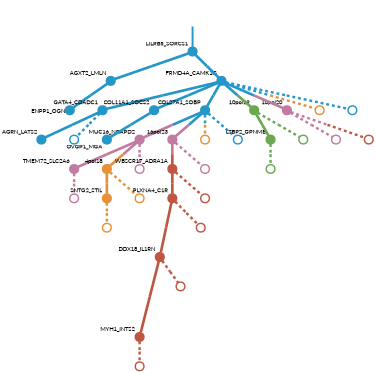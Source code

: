strict digraph  {
graph[splines=false]; nodesep=0.7; rankdir=TB; ranksep=0.6; forcelabels=true; dpi=600; size=2.5;
0 [color="#2496c8ff", fillcolor="#2496c8ff", fixedsize=true, fontname=Lato, fontsize="12pt", height="0.25", label="", penwidth=3, shape=circle, style=filled, xlabel=LILRB5_SORCS1];
7 [color="#2496c8ff", fillcolor="#2496c8ff", fixedsize=true, fontname=Lato, fontsize="12pt", height="0.25", label="", penwidth=3, shape=circle, style=filled, xlabel=AGXT2_LMLN];
10 [color="#2496c8ff", fillcolor="#2496c8ff", fixedsize=true, fontname=Lato, fontsize="12pt", height="0.25", label="", penwidth=3, shape=circle, style=filled, xlabel=FRMD4A_CAMK1G];
1 [color="#be5742ff", fillcolor="#be5742ff", fixedsize=true, fontname=Lato, fontsize="12pt", height="0.25", label="", penwidth=3, shape=circle, style=filled, xlabel=MYH1_INTS2];
31 [color="#be5742ff", fillcolor="#be5742ff", fixedsize=true, fontname=Lato, fontsize="12pt", height="0.25", label="", penwidth=3, shape=circle, style=solid, xlabel=""];
2 [color="#be5742ff", fillcolor="#be5742ff", fixedsize=true, fontname=Lato, fontsize="12pt", height="0.25", label="", penwidth=3, shape=circle, style=filled, xlabel=DDX18_IL1RN];
32 [color="#be5742ff", fillcolor="#be5742ff", fixedsize=true, fontname=Lato, fontsize="12pt", height="0.25", label="", penwidth=3, shape=circle, style=solid, xlabel=""];
3 [color="#2496c8ff", fillcolor="#2496c8ff", fixedsize=true, fontname=Lato, fontsize="12pt", height="0.25", label="", penwidth=3, shape=circle, style=filled, xlabel=GATA4_CDADC1];
14 [color="#2496c8ff", fillcolor="#2496c8ff", fixedsize=true, fontname=Lato, fontsize="12pt", height="0.25", label="", penwidth=3, shape=circle, style=filled, xlabel=AGRN_LATS2];
36 [color="#2496c8ff", fillcolor="#2496c8ff", fixedsize=true, fontname=Lato, fontsize="12pt", height="0.25", label="", penwidth=3, shape=circle, style=solid, xlabel=""];
4 [color="#c27ba0ff", fillcolor="#c27ba0ff", fixedsize=true, fontname=Lato, fontsize="12pt", height="0.25", label="", penwidth=3, shape=circle, style=filled, xlabel=MUC16_NCAPD2];
8 [color="#c27ba0ff", fillcolor="#c27ba0ff", fixedsize=true, fontname=Lato, fontsize="12pt", height="0.25", label="", penwidth=3, shape=circle, style=filled, xlabel=TMEM72_SLC2A6];
17 [color="#e69138ff", fillcolor="#e69138ff", fixedsize=true, fontname=Lato, fontsize="12pt", height="0.25", label="", penwidth=3, shape=circle, style=filled, xlabel="4pol18"];
23 [color="#c27ba0ff", fillcolor="#c27ba0ff", fixedsize=true, fontname=Lato, fontsize="12pt", height="0.25", label="", penwidth=3, shape=circle, style=solid, xlabel=""];
5 [color="#2496c8ff", fillcolor="#2496c8ff", fixedsize=true, fontname=Lato, fontsize="12pt", height="0.25", label="", penwidth=3, shape=circle, style=filled, xlabel=ENPP1_OGN];
24 [color="#c27ba0ff", fillcolor="#c27ba0ff", fixedsize=true, fontname=Lato, fontsize="12pt", height="0.25", label="", penwidth=3, shape=circle, style=solid, xlabel=""];
9 [color="#2496c8ff", fillcolor="#2496c8ff", fixedsize=true, fontname=Lato, fontsize="12pt", height="0.25", label="", penwidth=3, shape=circle, style=filled, xlabel=COL11A1_SOCS2];
6 [color="#2496c8ff", fillcolor="#2496c8ff", fixedsize=true, fontname=Lato, fontsize="12pt", height="0.25", label="", penwidth=3, shape=circle, style=filled, xlabel=OVGP1_MGA];
16 [color="#2496c8ff", fillcolor="#2496c8ff", fixedsize=true, fontname=Lato, fontsize="12pt", height="0.25", label="", penwidth=3, shape=circle, style=filled, xlabel=COL27A1_SOBP];
18 [color="#6aa84fff", fillcolor="#6aa84fff", fixedsize=true, fontname=Lato, fontsize="12pt", height="0.25", label="", penwidth=3, shape=circle, style=filled, xlabel="10pol19"];
19 [color="#c27ba0ff", fillcolor="#c27ba0ff", fixedsize=true, fontname=Lato, fontsize="12pt", height="0.25", label="", penwidth=3, shape=circle, style=filled, xlabel="10pol20"];
28 [color="#e69138ff", fillcolor="#e69138ff", fixedsize=true, fontname=Lato, fontsize="12pt", height="0.25", label="", penwidth=3, shape=circle, style=solid, xlabel=""];
37 [color="#2496c8ff", fillcolor="#2496c8ff", fixedsize=true, fontname=Lato, fontsize="12pt", height="0.25", label="", penwidth=3, shape=circle, style=solid, xlabel=""];
11 [color="#6aa84fff", fillcolor="#6aa84fff", fixedsize=true, fontname=Lato, fontsize="12pt", height="0.25", label="", penwidth=3, shape=circle, style=filled, xlabel=LTBP2_GPNMB];
22 [color="#6aa84fff", fillcolor="#6aa84fff", fixedsize=true, fontname=Lato, fontsize="12pt", height="0.25", label="", penwidth=3, shape=circle, style=solid, xlabel=""];
12 [color="#be5742ff", fillcolor="#be5742ff", fixedsize=true, fontname=Lato, fontsize="12pt", height="0.25", label="", penwidth=3, shape=circle, style=filled, xlabel=PLXNA4_C1R];
34 [color="#be5742ff", fillcolor="#be5742ff", fixedsize=true, fontname=Lato, fontsize="12pt", height="0.25", label="", penwidth=3, shape=circle, style=solid, xlabel=""];
13 [color="#e69138ff", fillcolor="#e69138ff", fixedsize=true, fontname=Lato, fontsize="12pt", height="0.25", label="", penwidth=3, shape=circle, style=filled, xlabel=SNTG2_STIL];
29 [color="#e69138ff", fillcolor="#e69138ff", fixedsize=true, fontname=Lato, fontsize="12pt", height="0.25", label="", penwidth=3, shape=circle, style=solid, xlabel=""];
15 [color="#be5742ff", fillcolor="#be5742ff", fixedsize=true, fontname=Lato, fontsize="12pt", height="0.25", label="", penwidth=3, shape=circle, style=filled, xlabel=WBSCR17_ADRA1A];
35 [color="#be5742ff", fillcolor="#be5742ff", fixedsize=true, fontname=Lato, fontsize="12pt", height="0.25", label="", penwidth=3, shape=circle, style=solid, xlabel=""];
20 [color="#c27ba0ff", fillcolor="#c27ba0ff", fixedsize=true, fontname=Lato, fontsize="12pt", height="0.25", label="", penwidth=3, shape=circle, style=filled, xlabel="16pol23"];
30 [color="#e69138ff", fillcolor="#e69138ff", fixedsize=true, fontname=Lato, fontsize="12pt", height="0.25", label="", penwidth=3, shape=circle, style=solid, xlabel=""];
38 [color="#2496c8ff", fillcolor="#2496c8ff", fixedsize=true, fontname=Lato, fontsize="12pt", height="0.25", label="", penwidth=3, shape=circle, style=solid, xlabel=""];
27 [color="#e69138ff", fillcolor="#e69138ff", fixedsize=true, fontname=Lato, fontsize="12pt", height="0.25", label="", penwidth=3, shape=circle, style=solid, xlabel=""];
21 [color="#6aa84fff", fillcolor="#6aa84fff", fixedsize=true, fontname=Lato, fontsize="12pt", height="0.25", label="", penwidth=3, shape=circle, style=solid, xlabel=""];
25 [color="#c27ba0ff", fillcolor="#c27ba0ff", fixedsize=true, fontname=Lato, fontsize="12pt", height="0.25", label="", penwidth=3, shape=circle, style=solid, xlabel=""];
33 [color="#be5742ff", fillcolor="#be5742ff", fixedsize=true, fontname=Lato, fontsize="12pt", height="0.25", label="", penwidth=3, shape=circle, style=solid, xlabel=""];
26 [color="#c27ba0ff", fillcolor="#c27ba0ff", fixedsize=true, fontname=Lato, fontsize="12pt", height="0.25", label="", penwidth=3, shape=circle, style=solid, xlabel=""];
normal [label="", penwidth=3, style=invis, xlabel=LILRB5_SORCS1];
0 -> 7  [arrowsize=0, color="#2496c8ff;0.5:#2496c8ff", minlen="1.3200000524520874", penwidth="5.5", style=solid];
0 -> 10  [arrowsize=0, color="#2496c8ff;0.5:#2496c8ff", minlen="1.2000000476837158", penwidth="5.5", style=solid];
7 -> 5  [arrowsize=0, color="#2496c8ff;0.5:#2496c8ff", minlen="1.3799999952316284", penwidth="5.5", style=solid];
10 -> 3  [arrowsize=0, color="#2496c8ff;0.5:#2496c8ff", minlen="1.399999976158142", penwidth="5.5", style=solid];
10 -> 9  [arrowsize=0, color="#2496c8ff;0.5:#2496c8ff", minlen="1.2999999523162842", penwidth="5.5", style=solid];
10 -> 16  [arrowsize=0, color="#2496c8ff;0.5:#2496c8ff", minlen="1.1200000047683716", penwidth="5.5", style=solid];
10 -> 18  [arrowsize=0, color="#2496c8ff;0.5:#6aa84fff", minlen="1.059999942779541", penwidth="5.5", style=solid];
10 -> 19  [arrowsize=0, color="#2496c8ff;0.5:#c27ba0ff", minlen="1.059999942779541", penwidth="5.5", style=solid];
10 -> 28  [arrowsize=0, color="#2496c8ff;0.5:#e69138ff", minlen="1.059999942779541", penwidth=5, style=dashed];
10 -> 37  [arrowsize=0, color="#2496c8ff;0.5:#2496c8ff", minlen="1.059999942779541", penwidth=5, style=dashed];
1 -> 31  [arrowsize=0, color="#be5742ff;0.5:#be5742ff", minlen="1.059999942779541", penwidth=5, style=dashed];
2 -> 1  [arrowsize=0, color="#be5742ff;0.5:#be5742ff", minlen="3.0", penwidth="5.5", style=solid];
2 -> 32  [arrowsize=0, color="#be5742ff;0.5:#be5742ff", minlen="1.059999942779541", penwidth=5, style=dashed];
3 -> 14  [arrowsize=0, color="#2496c8ff;0.5:#2496c8ff", minlen="1.1200000047683716", penwidth="5.5", style=solid];
3 -> 36  [arrowsize=0, color="#2496c8ff;0.5:#2496c8ff", minlen="1.059999942779541", penwidth=5, style=dashed];
4 -> 8  [arrowsize=0, color="#c27ba0ff;0.5:#c27ba0ff", minlen="1.2999999523162842", penwidth="5.5", style=solid];
4 -> 17  [arrowsize=0, color="#c27ba0ff;0.5:#e69138ff", minlen="1.059999942779541", penwidth="5.5", style=solid];
4 -> 23  [arrowsize=0, color="#c27ba0ff;0.5:#c27ba0ff", minlen="1.059999942779541", penwidth=5, style=dashed];
8 -> 24  [arrowsize=0, color="#c27ba0ff;0.5:#c27ba0ff", minlen="1.059999942779541", penwidth=5, style=dashed];
17 -> 13  [arrowsize=0, color="#e69138ff;0.5:#e69138ff", minlen="1.1800000667572021", penwidth="5.5", style=solid];
17 -> 27  [arrowsize=0, color="#e69138ff;0.5:#e69138ff", minlen="1.059999942779541", penwidth=5, style=dashed];
9 -> 6  [arrowsize=0, color="#2496c8ff;0.5:#2496c8ff", minlen="1.3200000524520874", penwidth="5.5", style=solid];
16 -> 4  [arrowsize=0, color="#2496c8ff;0.5:#c27ba0ff", minlen="1.399999976158142", penwidth="5.5", style=solid];
16 -> 20  [arrowsize=0, color="#2496c8ff;0.5:#c27ba0ff", minlen="1.059999942779541", penwidth="5.5", style=solid];
16 -> 30  [arrowsize=0, color="#2496c8ff;0.5:#e69138ff", minlen="1.059999942779541", penwidth=5, style=dashed];
16 -> 38  [arrowsize=0, color="#2496c8ff;0.5:#2496c8ff", minlen="1.059999942779541", penwidth=5, style=dashed];
18 -> 11  [arrowsize=0, color="#6aa84fff;0.5:#6aa84fff", minlen="1.2000000476837158", penwidth="5.5", style=solid];
18 -> 21  [arrowsize=0, color="#6aa84fff;0.5:#6aa84fff", minlen="1.059999942779541", penwidth=5, style=dashed];
19 -> 25  [arrowsize=0, color="#c27ba0ff;0.5:#c27ba0ff", minlen="1.059999942779541", penwidth=5, style=dashed];
19 -> 33  [arrowsize=0, color="#c27ba0ff;0.5:#be5742ff", minlen="1.059999942779541", penwidth=5, style=dashed];
11 -> 22  [arrowsize=0, color="#6aa84fff;0.5:#6aa84fff", minlen="1.059999942779541", penwidth=5, style=dashed];
12 -> 2  [arrowsize=0, color="#be5742ff;0.5:#be5742ff", minlen="2.320000171661377", penwidth="5.5", style=solid];
12 -> 34  [arrowsize=0, color="#be5742ff;0.5:#be5742ff", minlen="1.059999942779541", penwidth=5, style=dashed];
13 -> 29  [arrowsize=0, color="#e69138ff;0.5:#e69138ff", minlen="1.059999942779541", penwidth=5, style=dashed];
15 -> 12  [arrowsize=0, color="#be5742ff;0.5:#be5742ff", minlen="1.1800000667572021", penwidth="5.5", style=solid];
15 -> 35  [arrowsize=0, color="#be5742ff;0.5:#be5742ff", minlen="1.059999942779541", penwidth=5, style=dashed];
20 -> 15  [arrowsize=0, color="#c27ba0ff;0.5:#be5742ff", minlen="1.1200000047683716", penwidth="5.5", style=solid];
20 -> 26  [arrowsize=0, color="#c27ba0ff;0.5:#c27ba0ff", minlen="1.059999942779541", penwidth=5, style=dashed];
normal -> 0  [arrowsize=0, color="#2496c8ff", label="", penwidth=4, style=solid];
}
